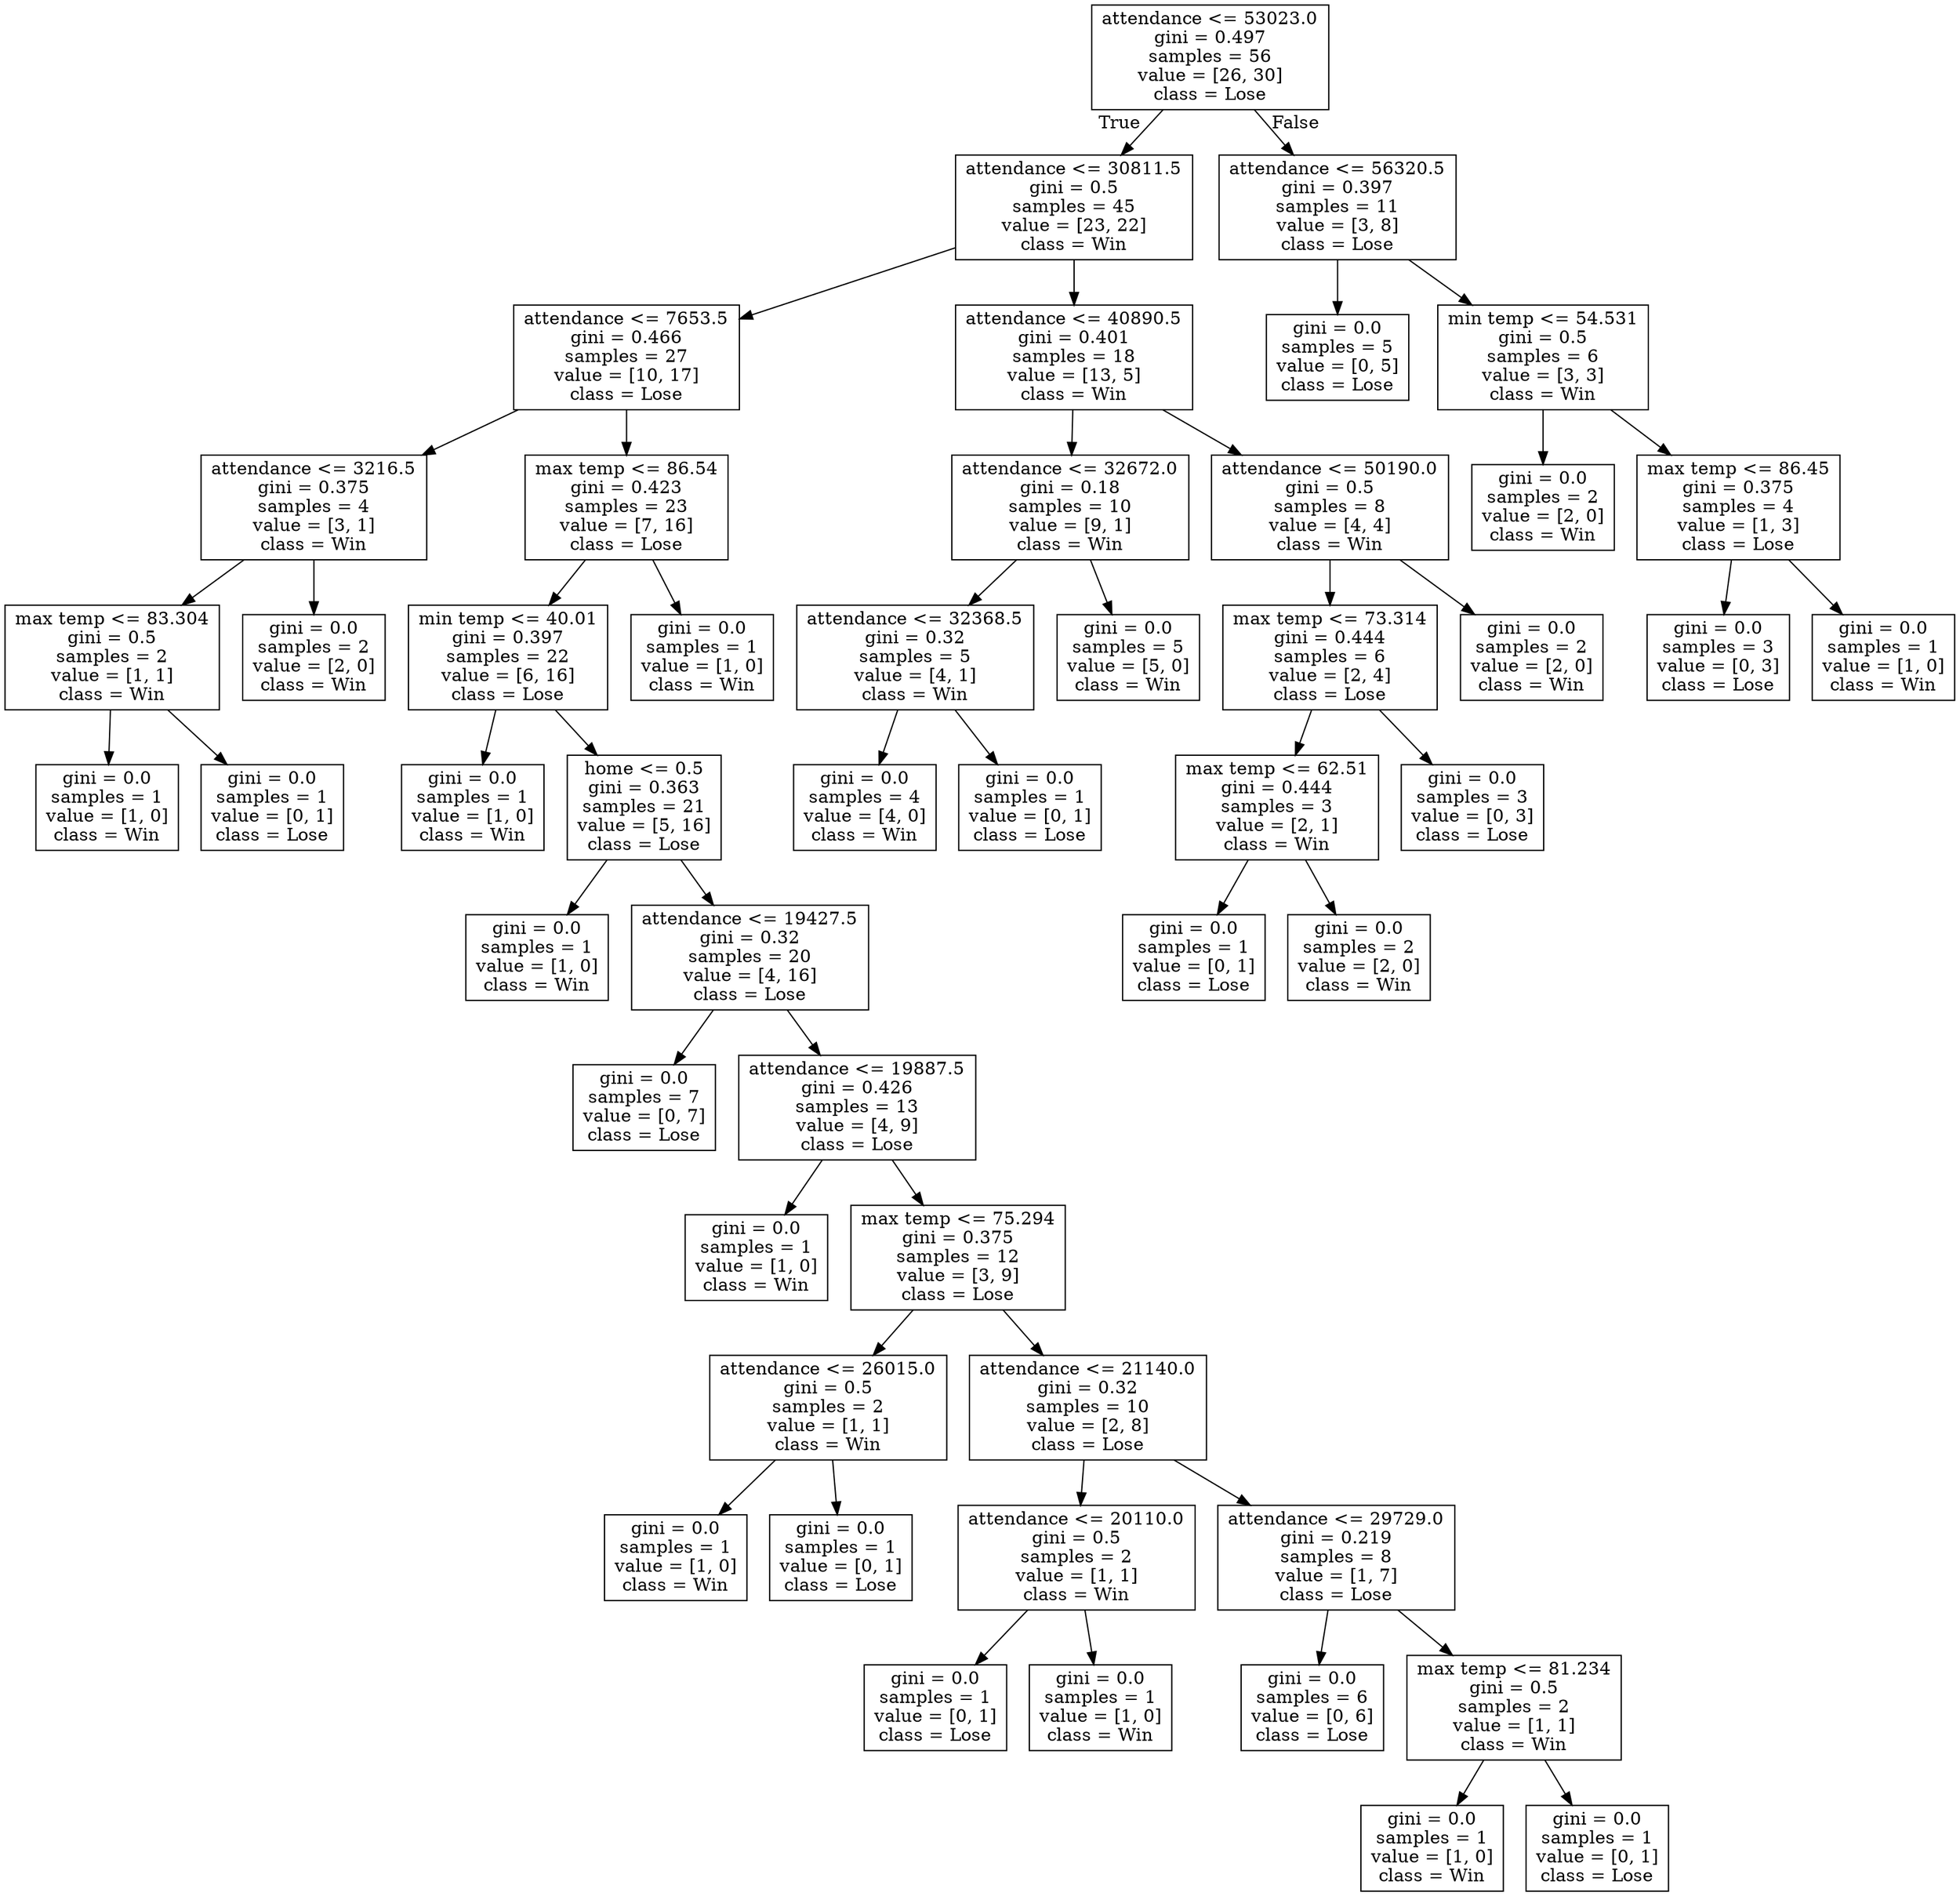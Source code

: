 digraph Tree {
node [shape=box] ;
0 [label="attendance <= 53023.0\ngini = 0.497\nsamples = 56\nvalue = [26, 30]\nclass = Lose"] ;
1 [label="attendance <= 30811.5\ngini = 0.5\nsamples = 45\nvalue = [23, 22]\nclass = Win"] ;
0 -> 1 [labeldistance=2.5, labelangle=45, headlabel="True"] ;
2 [label="attendance <= 7653.5\ngini = 0.466\nsamples = 27\nvalue = [10, 17]\nclass = Lose"] ;
1 -> 2 ;
3 [label="attendance <= 3216.5\ngini = 0.375\nsamples = 4\nvalue = [3, 1]\nclass = Win"] ;
2 -> 3 ;
4 [label="max temp <= 83.304\ngini = 0.5\nsamples = 2\nvalue = [1, 1]\nclass = Win"] ;
3 -> 4 ;
5 [label="gini = 0.0\nsamples = 1\nvalue = [1, 0]\nclass = Win"] ;
4 -> 5 ;
6 [label="gini = 0.0\nsamples = 1\nvalue = [0, 1]\nclass = Lose"] ;
4 -> 6 ;
7 [label="gini = 0.0\nsamples = 2\nvalue = [2, 0]\nclass = Win"] ;
3 -> 7 ;
8 [label="max temp <= 86.54\ngini = 0.423\nsamples = 23\nvalue = [7, 16]\nclass = Lose"] ;
2 -> 8 ;
9 [label="min temp <= 40.01\ngini = 0.397\nsamples = 22\nvalue = [6, 16]\nclass = Lose"] ;
8 -> 9 ;
10 [label="gini = 0.0\nsamples = 1\nvalue = [1, 0]\nclass = Win"] ;
9 -> 10 ;
11 [label="home <= 0.5\ngini = 0.363\nsamples = 21\nvalue = [5, 16]\nclass = Lose"] ;
9 -> 11 ;
12 [label="gini = 0.0\nsamples = 1\nvalue = [1, 0]\nclass = Win"] ;
11 -> 12 ;
13 [label="attendance <= 19427.5\ngini = 0.32\nsamples = 20\nvalue = [4, 16]\nclass = Lose"] ;
11 -> 13 ;
14 [label="gini = 0.0\nsamples = 7\nvalue = [0, 7]\nclass = Lose"] ;
13 -> 14 ;
15 [label="attendance <= 19887.5\ngini = 0.426\nsamples = 13\nvalue = [4, 9]\nclass = Lose"] ;
13 -> 15 ;
16 [label="gini = 0.0\nsamples = 1\nvalue = [1, 0]\nclass = Win"] ;
15 -> 16 ;
17 [label="max temp <= 75.294\ngini = 0.375\nsamples = 12\nvalue = [3, 9]\nclass = Lose"] ;
15 -> 17 ;
18 [label="attendance <= 26015.0\ngini = 0.5\nsamples = 2\nvalue = [1, 1]\nclass = Win"] ;
17 -> 18 ;
19 [label="gini = 0.0\nsamples = 1\nvalue = [1, 0]\nclass = Win"] ;
18 -> 19 ;
20 [label="gini = 0.0\nsamples = 1\nvalue = [0, 1]\nclass = Lose"] ;
18 -> 20 ;
21 [label="attendance <= 21140.0\ngini = 0.32\nsamples = 10\nvalue = [2, 8]\nclass = Lose"] ;
17 -> 21 ;
22 [label="attendance <= 20110.0\ngini = 0.5\nsamples = 2\nvalue = [1, 1]\nclass = Win"] ;
21 -> 22 ;
23 [label="gini = 0.0\nsamples = 1\nvalue = [0, 1]\nclass = Lose"] ;
22 -> 23 ;
24 [label="gini = 0.0\nsamples = 1\nvalue = [1, 0]\nclass = Win"] ;
22 -> 24 ;
25 [label="attendance <= 29729.0\ngini = 0.219\nsamples = 8\nvalue = [1, 7]\nclass = Lose"] ;
21 -> 25 ;
26 [label="gini = 0.0\nsamples = 6\nvalue = [0, 6]\nclass = Lose"] ;
25 -> 26 ;
27 [label="max temp <= 81.234\ngini = 0.5\nsamples = 2\nvalue = [1, 1]\nclass = Win"] ;
25 -> 27 ;
28 [label="gini = 0.0\nsamples = 1\nvalue = [1, 0]\nclass = Win"] ;
27 -> 28 ;
29 [label="gini = 0.0\nsamples = 1\nvalue = [0, 1]\nclass = Lose"] ;
27 -> 29 ;
30 [label="gini = 0.0\nsamples = 1\nvalue = [1, 0]\nclass = Win"] ;
8 -> 30 ;
31 [label="attendance <= 40890.5\ngini = 0.401\nsamples = 18\nvalue = [13, 5]\nclass = Win"] ;
1 -> 31 ;
32 [label="attendance <= 32672.0\ngini = 0.18\nsamples = 10\nvalue = [9, 1]\nclass = Win"] ;
31 -> 32 ;
33 [label="attendance <= 32368.5\ngini = 0.32\nsamples = 5\nvalue = [4, 1]\nclass = Win"] ;
32 -> 33 ;
34 [label="gini = 0.0\nsamples = 4\nvalue = [4, 0]\nclass = Win"] ;
33 -> 34 ;
35 [label="gini = 0.0\nsamples = 1\nvalue = [0, 1]\nclass = Lose"] ;
33 -> 35 ;
36 [label="gini = 0.0\nsamples = 5\nvalue = [5, 0]\nclass = Win"] ;
32 -> 36 ;
37 [label="attendance <= 50190.0\ngini = 0.5\nsamples = 8\nvalue = [4, 4]\nclass = Win"] ;
31 -> 37 ;
38 [label="max temp <= 73.314\ngini = 0.444\nsamples = 6\nvalue = [2, 4]\nclass = Lose"] ;
37 -> 38 ;
39 [label="max temp <= 62.51\ngini = 0.444\nsamples = 3\nvalue = [2, 1]\nclass = Win"] ;
38 -> 39 ;
40 [label="gini = 0.0\nsamples = 1\nvalue = [0, 1]\nclass = Lose"] ;
39 -> 40 ;
41 [label="gini = 0.0\nsamples = 2\nvalue = [2, 0]\nclass = Win"] ;
39 -> 41 ;
42 [label="gini = 0.0\nsamples = 3\nvalue = [0, 3]\nclass = Lose"] ;
38 -> 42 ;
43 [label="gini = 0.0\nsamples = 2\nvalue = [2, 0]\nclass = Win"] ;
37 -> 43 ;
44 [label="attendance <= 56320.5\ngini = 0.397\nsamples = 11\nvalue = [3, 8]\nclass = Lose"] ;
0 -> 44 [labeldistance=2.5, labelangle=-45, headlabel="False"] ;
45 [label="gini = 0.0\nsamples = 5\nvalue = [0, 5]\nclass = Lose"] ;
44 -> 45 ;
46 [label="min temp <= 54.531\ngini = 0.5\nsamples = 6\nvalue = [3, 3]\nclass = Win"] ;
44 -> 46 ;
47 [label="gini = 0.0\nsamples = 2\nvalue = [2, 0]\nclass = Win"] ;
46 -> 47 ;
48 [label="max temp <= 86.45\ngini = 0.375\nsamples = 4\nvalue = [1, 3]\nclass = Lose"] ;
46 -> 48 ;
49 [label="gini = 0.0\nsamples = 3\nvalue = [0, 3]\nclass = Lose"] ;
48 -> 49 ;
50 [label="gini = 0.0\nsamples = 1\nvalue = [1, 0]\nclass = Win"] ;
48 -> 50 ;
}